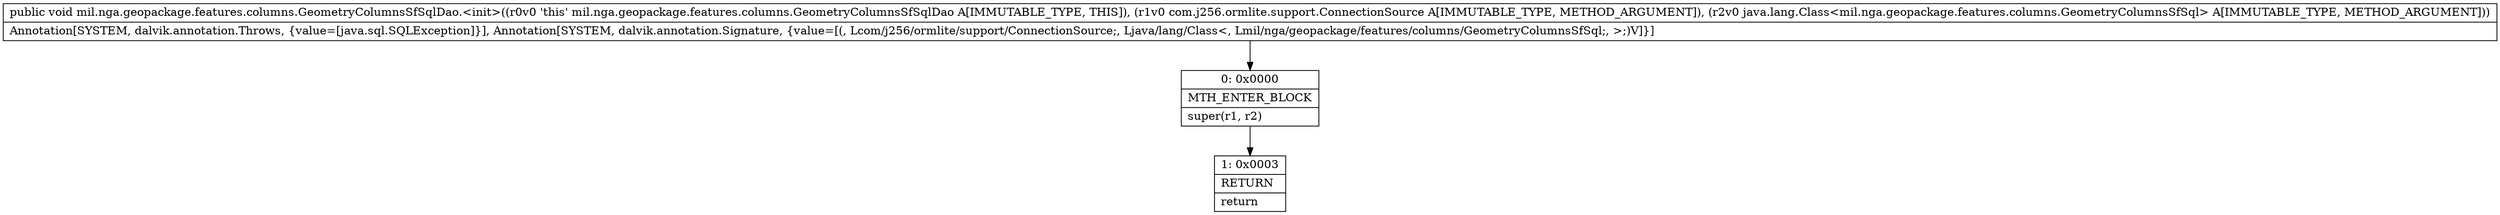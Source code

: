 digraph "CFG formil.nga.geopackage.features.columns.GeometryColumnsSfSqlDao.\<init\>(Lcom\/j256\/ormlite\/support\/ConnectionSource;Ljava\/lang\/Class;)V" {
Node_0 [shape=record,label="{0\:\ 0x0000|MTH_ENTER_BLOCK\l|super(r1, r2)\l}"];
Node_1 [shape=record,label="{1\:\ 0x0003|RETURN\l|return\l}"];
MethodNode[shape=record,label="{public void mil.nga.geopackage.features.columns.GeometryColumnsSfSqlDao.\<init\>((r0v0 'this' mil.nga.geopackage.features.columns.GeometryColumnsSfSqlDao A[IMMUTABLE_TYPE, THIS]), (r1v0 com.j256.ormlite.support.ConnectionSource A[IMMUTABLE_TYPE, METHOD_ARGUMENT]), (r2v0 java.lang.Class\<mil.nga.geopackage.features.columns.GeometryColumnsSfSql\> A[IMMUTABLE_TYPE, METHOD_ARGUMENT]))  | Annotation[SYSTEM, dalvik.annotation.Throws, \{value=[java.sql.SQLException]\}], Annotation[SYSTEM, dalvik.annotation.Signature, \{value=[(, Lcom\/j256\/ormlite\/support\/ConnectionSource;, Ljava\/lang\/Class\<, Lmil\/nga\/geopackage\/features\/columns\/GeometryColumnsSfSql;, \>;)V]\}]\l}"];
MethodNode -> Node_0;
Node_0 -> Node_1;
}

